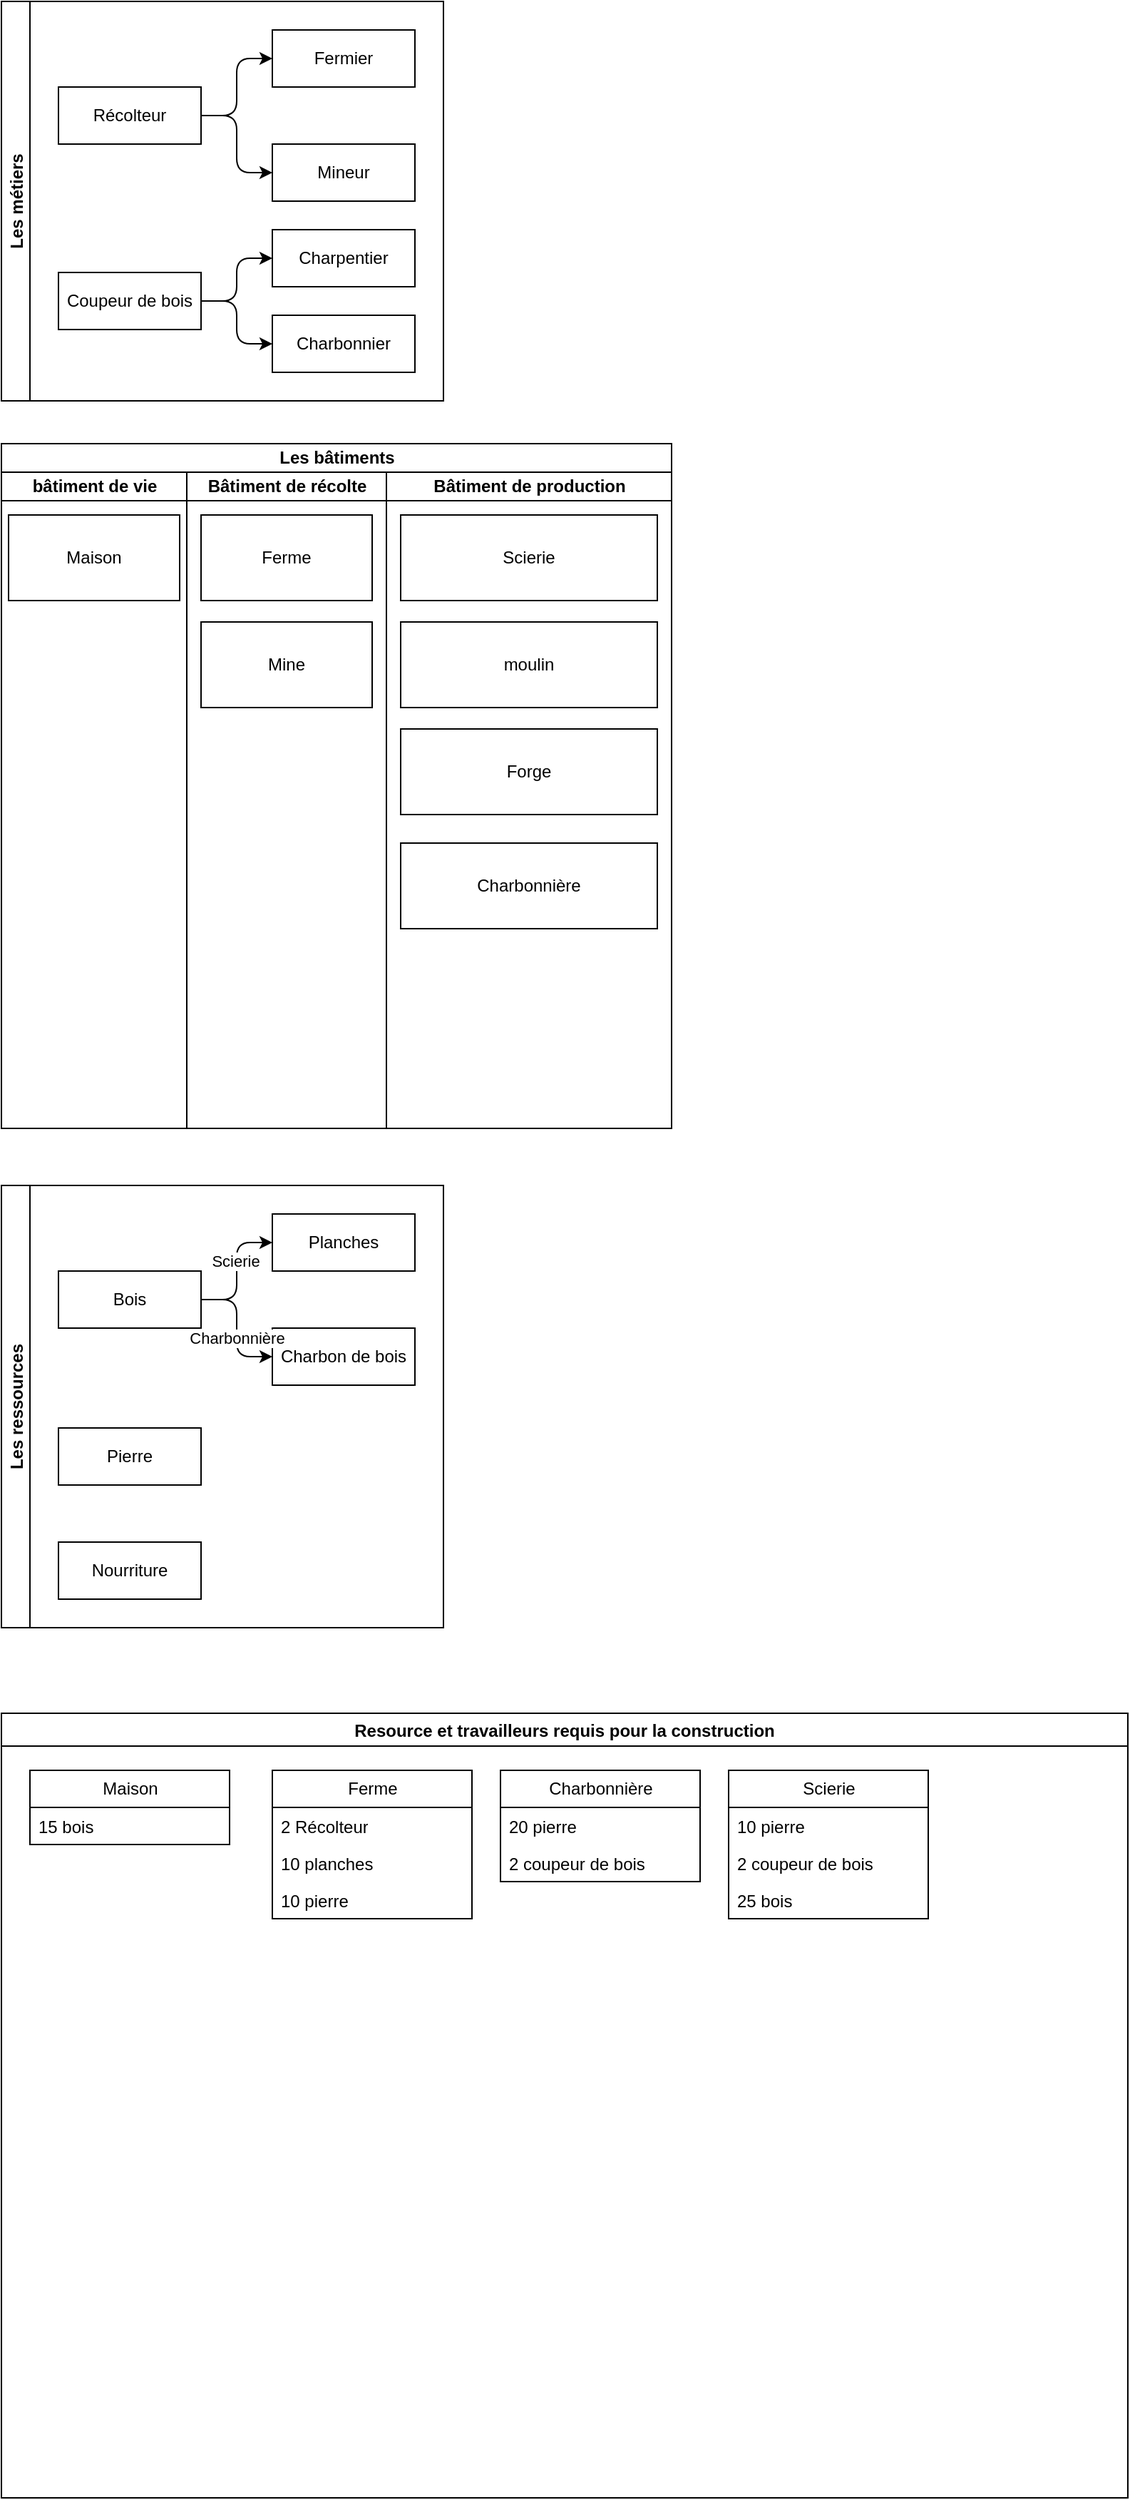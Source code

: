 <mxfile version="24.8.0">
  <diagram id="p2cSYeBvDeuaQYBL2pUQ" name="infos générales">
    <mxGraphModel dx="1426" dy="781" grid="1" gridSize="10" guides="1" tooltips="1" connect="1" arrows="1" fold="1" page="1" pageScale="1" pageWidth="827" pageHeight="1169" math="0" shadow="0">
      <root>
        <mxCell id="0" />
        <mxCell id="1" parent="0" />
        <mxCell id="VrHXVTZJJK4kQPbwEYjZ-1" value="Les métiers" style="swimlane;startSize=20;horizontal=0;childLayout=treeLayout;horizontalTree=1;sortEdges=1;resizable=1;containerType=tree;fontSize=12;expand=1;collapsible=1;resizeHeight=1;resizeWidth=1;" vertex="1" parent="1">
          <mxGeometry x="20" y="120" width="310" height="280" as="geometry">
            <mxRectangle x="20" y="110" width="40" height="90" as="alternateBounds" />
          </mxGeometry>
        </mxCell>
        <mxCell id="VrHXVTZJJK4kQPbwEYjZ-2" value="Récolteur" style="whiteSpace=wrap;html=1;" vertex="1" parent="VrHXVTZJJK4kQPbwEYjZ-1">
          <mxGeometry x="40" y="60" width="100" height="40" as="geometry" />
        </mxCell>
        <mxCell id="VrHXVTZJJK4kQPbwEYjZ-3" value="Fermier" style="whiteSpace=wrap;html=1;" vertex="1" parent="VrHXVTZJJK4kQPbwEYjZ-1">
          <mxGeometry x="190" y="20" width="100" height="40" as="geometry" />
        </mxCell>
        <mxCell id="VrHXVTZJJK4kQPbwEYjZ-4" value="" style="edgeStyle=elbowEdgeStyle;elbow=horizontal;html=1;rounded=1;curved=0;sourcePerimeterSpacing=0;targetPerimeterSpacing=0;startSize=6;endSize=6;" edge="1" parent="VrHXVTZJJK4kQPbwEYjZ-1" source="VrHXVTZJJK4kQPbwEYjZ-2" target="VrHXVTZJJK4kQPbwEYjZ-3">
          <mxGeometry relative="1" as="geometry" />
        </mxCell>
        <mxCell id="VrHXVTZJJK4kQPbwEYjZ-5" value="Mineur" style="whiteSpace=wrap;html=1;" vertex="1" parent="VrHXVTZJJK4kQPbwEYjZ-1">
          <mxGeometry x="190" y="100" width="100" height="40" as="geometry" />
        </mxCell>
        <mxCell id="VrHXVTZJJK4kQPbwEYjZ-6" value="" style="edgeStyle=elbowEdgeStyle;elbow=horizontal;html=1;rounded=1;curved=0;sourcePerimeterSpacing=0;targetPerimeterSpacing=0;startSize=6;endSize=6;" edge="1" parent="VrHXVTZJJK4kQPbwEYjZ-1" source="VrHXVTZJJK4kQPbwEYjZ-2" target="VrHXVTZJJK4kQPbwEYjZ-5">
          <mxGeometry relative="1" as="geometry" />
        </mxCell>
        <mxCell id="VrHXVTZJJK4kQPbwEYjZ-13" style="edgeStyle=orthogonalEdgeStyle;rounded=1;orthogonalLoop=1;jettySize=auto;html=1;entryX=0;entryY=0.5;entryDx=0;entryDy=0;curved=0;" edge="1" parent="VrHXVTZJJK4kQPbwEYjZ-1" source="VrHXVTZJJK4kQPbwEYjZ-9" target="VrHXVTZJJK4kQPbwEYjZ-11">
          <mxGeometry relative="1" as="geometry" />
        </mxCell>
        <mxCell id="VrHXVTZJJK4kQPbwEYjZ-14" style="edgeStyle=orthogonalEdgeStyle;rounded=1;orthogonalLoop=1;jettySize=auto;html=1;entryX=0;entryY=0.5;entryDx=0;entryDy=0;curved=0;" edge="1" parent="VrHXVTZJJK4kQPbwEYjZ-1" source="VrHXVTZJJK4kQPbwEYjZ-9" target="VrHXVTZJJK4kQPbwEYjZ-12">
          <mxGeometry relative="1" as="geometry" />
        </mxCell>
        <mxCell id="VrHXVTZJJK4kQPbwEYjZ-9" value="Coupeur de bois" style="whiteSpace=wrap;html=1;" vertex="1" parent="VrHXVTZJJK4kQPbwEYjZ-1">
          <mxGeometry x="40" y="190" width="100" height="40" as="geometry" />
        </mxCell>
        <mxCell id="VrHXVTZJJK4kQPbwEYjZ-11" value="Charpentier" style="whiteSpace=wrap;html=1;" vertex="1" parent="VrHXVTZJJK4kQPbwEYjZ-1">
          <mxGeometry x="190" y="160" width="100" height="40" as="geometry" />
        </mxCell>
        <mxCell id="VrHXVTZJJK4kQPbwEYjZ-12" value="Charbonnier" style="whiteSpace=wrap;html=1;" vertex="1" parent="VrHXVTZJJK4kQPbwEYjZ-1">
          <mxGeometry x="190" y="220" width="100" height="40" as="geometry" />
        </mxCell>
        <mxCell id="VrHXVTZJJK4kQPbwEYjZ-21" value="Les bâtiments" style="swimlane;childLayout=stackLayout;resizeParent=1;resizeParentMax=0;startSize=20;html=1;" vertex="1" parent="1">
          <mxGeometry x="20.0" y="430" width="470" height="480" as="geometry" />
        </mxCell>
        <mxCell id="VrHXVTZJJK4kQPbwEYjZ-22" value="bâtiment de vie" style="swimlane;startSize=20;html=1;" vertex="1" parent="VrHXVTZJJK4kQPbwEYjZ-21">
          <mxGeometry y="20" width="130" height="460" as="geometry" />
        </mxCell>
        <mxCell id="VrHXVTZJJK4kQPbwEYjZ-27" value="Maison" style="whiteSpace=wrap;html=1;" vertex="1" parent="VrHXVTZJJK4kQPbwEYjZ-22">
          <mxGeometry x="5.0" y="30" width="120" height="60" as="geometry" />
        </mxCell>
        <mxCell id="VrHXVTZJJK4kQPbwEYjZ-23" value="Bâtiment de récolte" style="swimlane;startSize=20;html=1;" vertex="1" parent="VrHXVTZJJK4kQPbwEYjZ-21">
          <mxGeometry x="130" y="20" width="140" height="460" as="geometry" />
        </mxCell>
        <mxCell id="VrHXVTZJJK4kQPbwEYjZ-25" value="Ferme" style="whiteSpace=wrap;html=1;" vertex="1" parent="VrHXVTZJJK4kQPbwEYjZ-23">
          <mxGeometry x="10.0" y="30" width="120" height="60" as="geometry" />
        </mxCell>
        <mxCell id="VrHXVTZJJK4kQPbwEYjZ-26" value="Mine" style="whiteSpace=wrap;html=1;" vertex="1" parent="VrHXVTZJJK4kQPbwEYjZ-23">
          <mxGeometry x="10.0" y="105" width="120" height="60" as="geometry" />
        </mxCell>
        <mxCell id="VrHXVTZJJK4kQPbwEYjZ-24" value="Bâtiment de production" style="swimlane;startSize=20;html=1;" vertex="1" parent="VrHXVTZJJK4kQPbwEYjZ-21">
          <mxGeometry x="270" y="20" width="200" height="460" as="geometry" />
        </mxCell>
        <mxCell id="VrHXVTZJJK4kQPbwEYjZ-28" value="Scierie" style="whiteSpace=wrap;html=1;" vertex="1" parent="VrHXVTZJJK4kQPbwEYjZ-24">
          <mxGeometry x="10" y="30" width="180" height="60" as="geometry" />
        </mxCell>
        <mxCell id="VrHXVTZJJK4kQPbwEYjZ-29" value="moulin" style="whiteSpace=wrap;html=1;" vertex="1" parent="VrHXVTZJJK4kQPbwEYjZ-24">
          <mxGeometry x="10" y="105" width="180" height="60" as="geometry" />
        </mxCell>
        <mxCell id="VrHXVTZJJK4kQPbwEYjZ-30" value="Forge" style="whiteSpace=wrap;html=1;" vertex="1" parent="VrHXVTZJJK4kQPbwEYjZ-24">
          <mxGeometry x="10" y="180" width="180" height="60" as="geometry" />
        </mxCell>
        <mxCell id="VrHXVTZJJK4kQPbwEYjZ-31" value="Charbonnière" style="whiteSpace=wrap;html=1;" vertex="1" parent="VrHXVTZJJK4kQPbwEYjZ-24">
          <mxGeometry x="10" y="260" width="180" height="60" as="geometry" />
        </mxCell>
        <mxCell id="VrHXVTZJJK4kQPbwEYjZ-32" value="Les ressources" style="swimlane;startSize=20;horizontal=0;childLayout=treeLayout;horizontalTree=1;sortEdges=1;resizable=1;containerType=tree;fontSize=12;resizeWidth=1;" vertex="1" parent="1">
          <mxGeometry x="20" y="950" width="310" height="310" as="geometry" />
        </mxCell>
        <mxCell id="VrHXVTZJJK4kQPbwEYjZ-33" value="Bois" style="whiteSpace=wrap;html=1;" vertex="1" parent="VrHXVTZJJK4kQPbwEYjZ-32">
          <mxGeometry x="40" y="60" width="100" height="40" as="geometry" />
        </mxCell>
        <mxCell id="VrHXVTZJJK4kQPbwEYjZ-34" value="Planches" style="whiteSpace=wrap;html=1;" vertex="1" parent="VrHXVTZJJK4kQPbwEYjZ-32">
          <mxGeometry x="190" y="20" width="100" height="40" as="geometry" />
        </mxCell>
        <mxCell id="VrHXVTZJJK4kQPbwEYjZ-35" value="" style="edgeStyle=elbowEdgeStyle;elbow=horizontal;html=1;rounded=1;curved=0;sourcePerimeterSpacing=0;targetPerimeterSpacing=0;startSize=6;endSize=6;" edge="1" parent="VrHXVTZJJK4kQPbwEYjZ-32" source="VrHXVTZJJK4kQPbwEYjZ-33" target="VrHXVTZJJK4kQPbwEYjZ-34">
          <mxGeometry relative="1" as="geometry" />
        </mxCell>
        <mxCell id="VrHXVTZJJK4kQPbwEYjZ-40" value="Scierie" style="edgeLabel;html=1;align=center;verticalAlign=middle;resizable=0;points=[];" vertex="1" connectable="0" parent="VrHXVTZJJK4kQPbwEYjZ-35">
          <mxGeometry x="0.165" y="1" relative="1" as="geometry">
            <mxPoint as="offset" />
          </mxGeometry>
        </mxCell>
        <mxCell id="VrHXVTZJJK4kQPbwEYjZ-36" value="Charbon de bois" style="whiteSpace=wrap;html=1;" vertex="1" parent="VrHXVTZJJK4kQPbwEYjZ-32">
          <mxGeometry x="190" y="100" width="100" height="40" as="geometry" />
        </mxCell>
        <mxCell id="VrHXVTZJJK4kQPbwEYjZ-37" value="" style="edgeStyle=elbowEdgeStyle;elbow=vertical;html=1;rounded=1;curved=0;sourcePerimeterSpacing=0;targetPerimeterSpacing=0;startSize=6;endSize=6;" edge="1" parent="VrHXVTZJJK4kQPbwEYjZ-32" source="VrHXVTZJJK4kQPbwEYjZ-33" target="VrHXVTZJJK4kQPbwEYjZ-36">
          <mxGeometry relative="1" as="geometry" />
        </mxCell>
        <mxCell id="VrHXVTZJJK4kQPbwEYjZ-41" value="Charbonnière" style="edgeLabel;html=1;align=center;verticalAlign=middle;resizable=0;points=[];" vertex="1" connectable="0" parent="VrHXVTZJJK4kQPbwEYjZ-37">
          <mxGeometry x="0.14" relative="1" as="geometry">
            <mxPoint as="offset" />
          </mxGeometry>
        </mxCell>
        <mxCell id="VrHXVTZJJK4kQPbwEYjZ-38" value="Pierre" style="whiteSpace=wrap;html=1;" vertex="1" parent="VrHXVTZJJK4kQPbwEYjZ-32">
          <mxGeometry x="40" y="170" width="100" height="40" as="geometry" />
        </mxCell>
        <mxCell id="VrHXVTZJJK4kQPbwEYjZ-39" value="Nourriture" style="whiteSpace=wrap;html=1;" vertex="1" parent="VrHXVTZJJK4kQPbwEYjZ-32">
          <mxGeometry x="40" y="250" width="100" height="40" as="geometry" />
        </mxCell>
        <mxCell id="VrHXVTZJJK4kQPbwEYjZ-46" value="Resource et travailleurs requis pour la construction" style="swimlane;" vertex="1" parent="1">
          <mxGeometry x="20" y="1320" width="790" height="550" as="geometry" />
        </mxCell>
        <mxCell id="VrHXVTZJJK4kQPbwEYjZ-47" value="Maison" style="swimlane;fontStyle=0;childLayout=stackLayout;horizontal=1;startSize=26;fillColor=none;horizontalStack=0;resizeParent=1;resizeParentMax=0;resizeLast=0;collapsible=1;marginBottom=0;html=1;" vertex="1" parent="VrHXVTZJJK4kQPbwEYjZ-46">
          <mxGeometry x="20" y="40" width="140" height="52" as="geometry" />
        </mxCell>
        <mxCell id="VrHXVTZJJK4kQPbwEYjZ-48" value="15 bois" style="text;strokeColor=none;fillColor=none;align=left;verticalAlign=top;spacingLeft=4;spacingRight=4;overflow=hidden;rotatable=0;points=[[0,0.5],[1,0.5]];portConstraint=eastwest;whiteSpace=wrap;html=1;" vertex="1" parent="VrHXVTZJJK4kQPbwEYjZ-47">
          <mxGeometry y="26" width="140" height="26" as="geometry" />
        </mxCell>
        <mxCell id="VrHXVTZJJK4kQPbwEYjZ-51" value="Ferme" style="swimlane;fontStyle=0;childLayout=stackLayout;horizontal=1;startSize=26;fillColor=none;horizontalStack=0;resizeParent=1;resizeParentMax=0;resizeLast=0;collapsible=1;marginBottom=0;html=1;" vertex="1" parent="VrHXVTZJJK4kQPbwEYjZ-46">
          <mxGeometry x="190" y="40" width="140" height="104" as="geometry" />
        </mxCell>
        <mxCell id="VrHXVTZJJK4kQPbwEYjZ-52" value="2 Récolteur" style="text;strokeColor=none;fillColor=none;align=left;verticalAlign=top;spacingLeft=4;spacingRight=4;overflow=hidden;rotatable=0;points=[[0,0.5],[1,0.5]];portConstraint=eastwest;whiteSpace=wrap;html=1;" vertex="1" parent="VrHXVTZJJK4kQPbwEYjZ-51">
          <mxGeometry y="26" width="140" height="26" as="geometry" />
        </mxCell>
        <mxCell id="VrHXVTZJJK4kQPbwEYjZ-53" value="10 planches" style="text;strokeColor=none;fillColor=none;align=left;verticalAlign=top;spacingLeft=4;spacingRight=4;overflow=hidden;rotatable=0;points=[[0,0.5],[1,0.5]];portConstraint=eastwest;whiteSpace=wrap;html=1;" vertex="1" parent="VrHXVTZJJK4kQPbwEYjZ-51">
          <mxGeometry y="52" width="140" height="26" as="geometry" />
        </mxCell>
        <mxCell id="VrHXVTZJJK4kQPbwEYjZ-54" value="10 pierre" style="text;strokeColor=none;fillColor=none;align=left;verticalAlign=top;spacingLeft=4;spacingRight=4;overflow=hidden;rotatable=0;points=[[0,0.5],[1,0.5]];portConstraint=eastwest;whiteSpace=wrap;html=1;" vertex="1" parent="VrHXVTZJJK4kQPbwEYjZ-51">
          <mxGeometry y="78" width="140" height="26" as="geometry" />
        </mxCell>
        <mxCell id="VrHXVTZJJK4kQPbwEYjZ-55" value="Charbonnière" style="swimlane;fontStyle=0;childLayout=stackLayout;horizontal=1;startSize=26;fillColor=none;horizontalStack=0;resizeParent=1;resizeParentMax=0;resizeLast=0;collapsible=1;marginBottom=0;html=1;" vertex="1" parent="VrHXVTZJJK4kQPbwEYjZ-46">
          <mxGeometry x="350" y="40" width="140" height="78" as="geometry" />
        </mxCell>
        <mxCell id="VrHXVTZJJK4kQPbwEYjZ-56" value="20 pierre" style="text;strokeColor=none;fillColor=none;align=left;verticalAlign=top;spacingLeft=4;spacingRight=4;overflow=hidden;rotatable=0;points=[[0,0.5],[1,0.5]];portConstraint=eastwest;whiteSpace=wrap;html=1;" vertex="1" parent="VrHXVTZJJK4kQPbwEYjZ-55">
          <mxGeometry y="26" width="140" height="26" as="geometry" />
        </mxCell>
        <mxCell id="VrHXVTZJJK4kQPbwEYjZ-57" value="2 coupeur de bois" style="text;strokeColor=none;fillColor=none;align=left;verticalAlign=top;spacingLeft=4;spacingRight=4;overflow=hidden;rotatable=0;points=[[0,0.5],[1,0.5]];portConstraint=eastwest;whiteSpace=wrap;html=1;" vertex="1" parent="VrHXVTZJJK4kQPbwEYjZ-55">
          <mxGeometry y="52" width="140" height="26" as="geometry" />
        </mxCell>
        <mxCell id="VrHXVTZJJK4kQPbwEYjZ-59" value="Scierie" style="swimlane;fontStyle=0;childLayout=stackLayout;horizontal=1;startSize=26;fillColor=none;horizontalStack=0;resizeParent=1;resizeParentMax=0;resizeLast=0;collapsible=1;marginBottom=0;html=1;" vertex="1" parent="1">
          <mxGeometry x="530" y="1360" width="140" height="104" as="geometry" />
        </mxCell>
        <mxCell id="VrHXVTZJJK4kQPbwEYjZ-60" value="10 pierre" style="text;strokeColor=none;fillColor=none;align=left;verticalAlign=top;spacingLeft=4;spacingRight=4;overflow=hidden;rotatable=0;points=[[0,0.5],[1,0.5]];portConstraint=eastwest;whiteSpace=wrap;html=1;" vertex="1" parent="VrHXVTZJJK4kQPbwEYjZ-59">
          <mxGeometry y="26" width="140" height="26" as="geometry" />
        </mxCell>
        <mxCell id="VrHXVTZJJK4kQPbwEYjZ-61" value="2 coupeur de bois" style="text;strokeColor=none;fillColor=none;align=left;verticalAlign=top;spacingLeft=4;spacingRight=4;overflow=hidden;rotatable=0;points=[[0,0.5],[1,0.5]];portConstraint=eastwest;whiteSpace=wrap;html=1;" vertex="1" parent="VrHXVTZJJK4kQPbwEYjZ-59">
          <mxGeometry y="52" width="140" height="26" as="geometry" />
        </mxCell>
        <mxCell id="VrHXVTZJJK4kQPbwEYjZ-62" value="25 bois" style="text;strokeColor=none;fillColor=none;align=left;verticalAlign=top;spacingLeft=4;spacingRight=4;overflow=hidden;rotatable=0;points=[[0,0.5],[1,0.5]];portConstraint=eastwest;whiteSpace=wrap;html=1;" vertex="1" parent="VrHXVTZJJK4kQPbwEYjZ-59">
          <mxGeometry y="78" width="140" height="26" as="geometry" />
        </mxCell>
      </root>
    </mxGraphModel>
  </diagram>
</mxfile>

